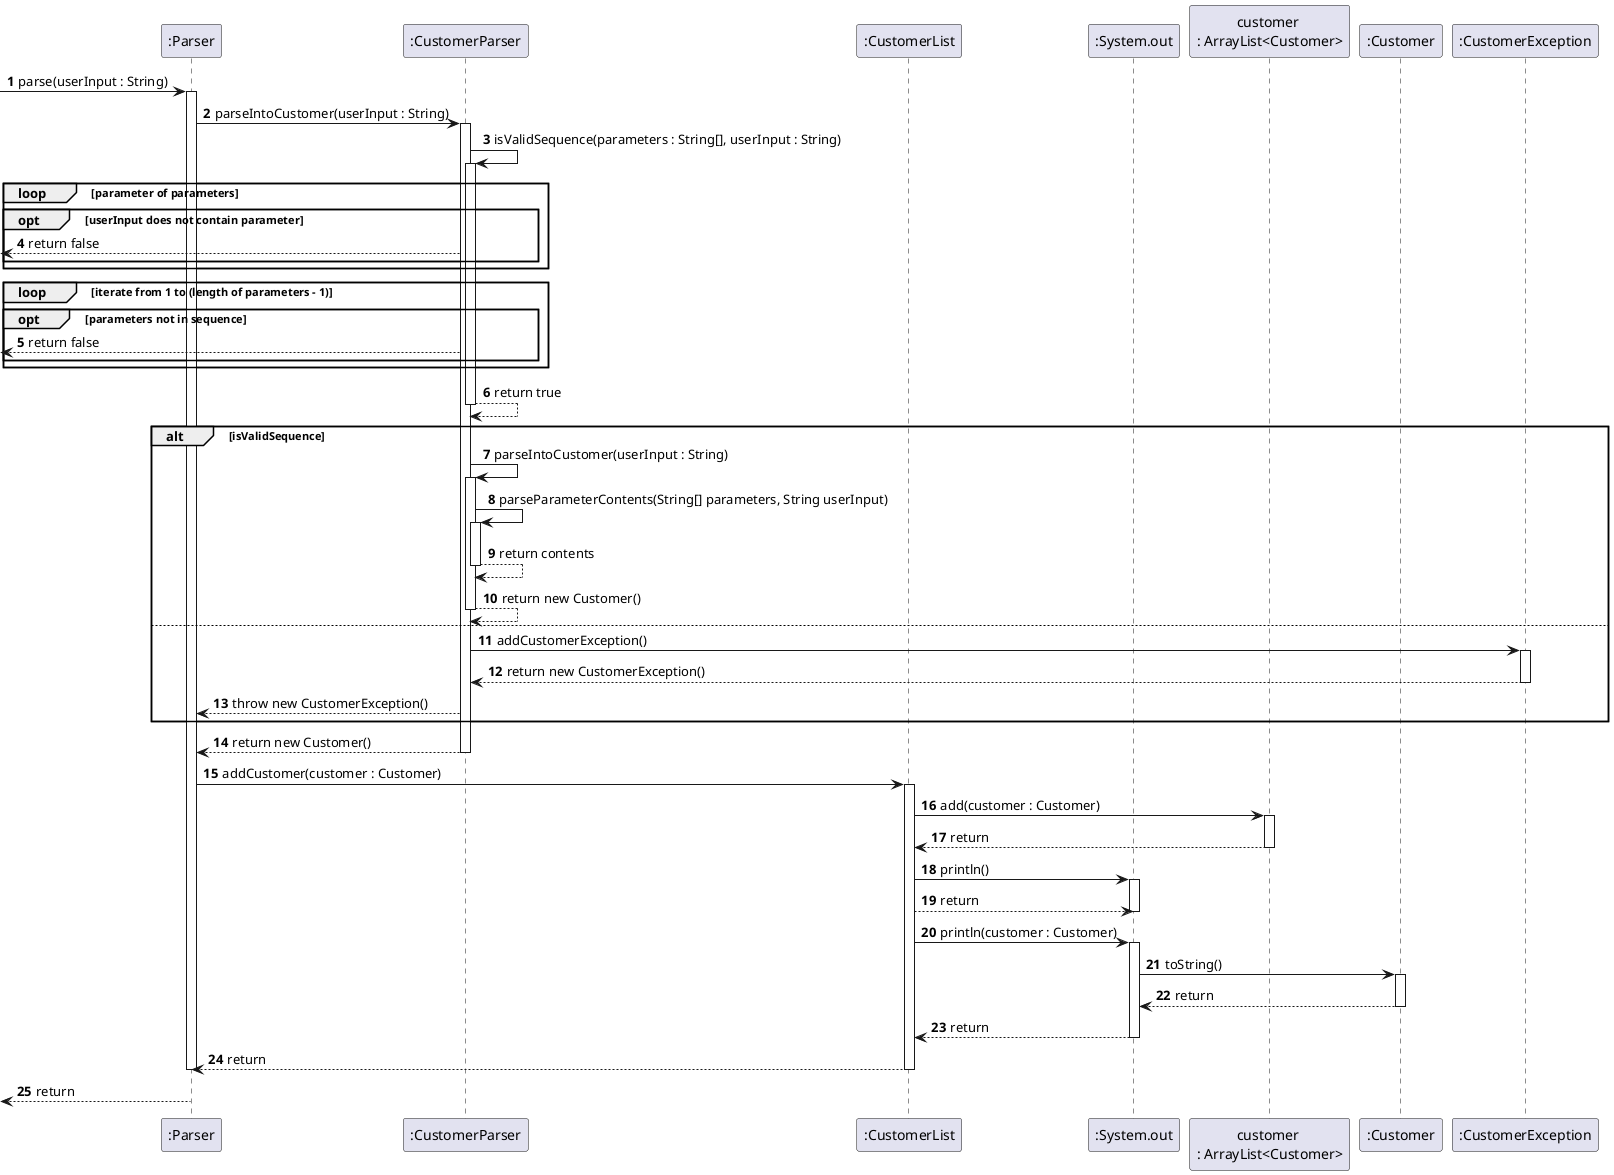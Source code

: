 @startuml
'https://plantuml.com/sequence-diagram

autonumber

participant ":Parser" as Parser
participant ":CustomerParser" as CustomerParser
participant ":CustomerList" as CustomerList
participant ":System.out" as System.out
participant "customer \n: ArrayList<Customer>" as CustomerArrayList
participant ":Customer" as Customer
participant ":CustomerException" as CustomerException

-> Parser : parse(userInput : String)
activate Parser

    Parser -> CustomerParser : parseIntoCustomer(userInput : String)
    activate CustomerParser
        CustomerParser -> CustomerParser : isValidSequence(parameters : String[], userInput : String)
        activate CustomerParser
            loop parameter of parameters
                opt userInput does not contain parameter
                    <-- CustomerParser : return false
                end opt
            end loop

            loop iterate from 1 to (length of parameters - 1)
                opt parameters not in sequence
                    <-- CustomerParser : return false
                end opt
            end loop

            CustomerParser --> CustomerParser : return true
        deactivate CustomerParser

        alt isValidSequence
            CustomerParser -> CustomerParser : parseIntoCustomer(userInput : String)
            activate CustomerParser
                CustomerParser -> CustomerParser :parseParameterContents(String[] parameters, String userInput)
                activate CustomerParser
                    CustomerParser --> CustomerParser : return contents
                deactivate CustomerParser
                CustomerParser --> CustomerParser : return new Customer()
            deactivate CustomerParser
        else
            CustomerParser -> CustomerException : addCustomerException()
            activate CustomerException
                CustomerException --> CustomerParser : return new CustomerException()
            deactivate CustomerException
            Parser <-- CustomerParser : throw new CustomerException()
        end alt
        Parser <-- CustomerParser : return new Customer()
    deactivate CustomerParser

    Parser -> CustomerList : addCustomer(customer : Customer)
    activate CustomerList
        CustomerList -> CustomerArrayList : add(customer : Customer)
        activate CustomerArrayList
            CustomerArrayList --> CustomerList : return
        deactivate CustomerArrayList

        CustomerList -> System.out : println()
        activate System.out
            System.out <-- CustomerList : return
        deactivate System.out
        CustomerList -> System.out : println(customer : Customer)
        activate System.out
            System.out -> Customer : toString()
            activate Customer
                Customer --> System.out : return
            deactivate Customer
        CustomerList <-- System.out : return
        deactivate System.out
    Parser <-- CustomerList : return
    deactivate CustomerList
deactivate Parser
<-- Parser : return
@enduml